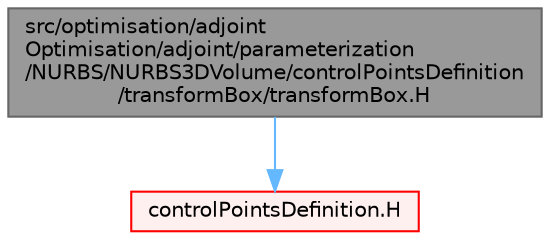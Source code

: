 digraph "src/optimisation/adjointOptimisation/adjoint/parameterization/NURBS/NURBS3DVolume/controlPointsDefinition/transformBox/transformBox.H"
{
 // LATEX_PDF_SIZE
  bgcolor="transparent";
  edge [fontname=Helvetica,fontsize=10,labelfontname=Helvetica,labelfontsize=10];
  node [fontname=Helvetica,fontsize=10,shape=box,height=0.2,width=0.4];
  Node1 [id="Node000001",label="src/optimisation/adjoint\lOptimisation/adjoint/parameterization\l/NURBS/NURBS3DVolume/controlPointsDefinition\l/transformBox/transformBox.H",height=0.2,width=0.4,color="gray40", fillcolor="grey60", style="filled", fontcolor="black",tooltip=" "];
  Node1 -> Node2 [id="edge1_Node000001_Node000002",color="steelblue1",style="solid",tooltip=" "];
  Node2 [id="Node000002",label="controlPointsDefinition.H",height=0.2,width=0.4,color="red", fillcolor="#FFF0F0", style="filled",URL="$controlPointsDefinition_8H.html",tooltip=" "];
}
